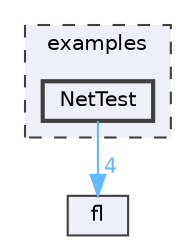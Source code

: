 digraph "/home/runner/work/FastLED/FastLED/examples/NetTest"
{
 // INTERACTIVE_SVG=YES
 // LATEX_PDF_SIZE
  bgcolor="transparent";
  edge [fontname=Helvetica,fontsize=10,labelfontname=Helvetica,labelfontsize=10];
  node [fontname=Helvetica,fontsize=10,shape=box,height=0.2,width=0.4];
  compound=true
  subgraph clusterdir_d28a4824dc47e487b107a5db32ef43c4 {
    graph [ bgcolor="#edf0f7", pencolor="grey25", label="examples", fontname=Helvetica,fontsize=10 style="filled,dashed", URL="dir_d28a4824dc47e487b107a5db32ef43c4.html",tooltip=""]
  dir_3216768c000eb6a02d8eb3ad785affc6 [label="NetTest", fillcolor="#edf0f7", color="grey25", style="filled,bold", URL="dir_3216768c000eb6a02d8eb3ad785affc6.html",tooltip=""];
  }
  dir_4d1829fa9bd13d7db71e765b2707b248 [label="fl", fillcolor="#edf0f7", color="grey25", style="filled", URL="dir_4d1829fa9bd13d7db71e765b2707b248.html",tooltip=""];
  dir_3216768c000eb6a02d8eb3ad785affc6->dir_4d1829fa9bd13d7db71e765b2707b248 [headlabel="4", labeldistance=1.5 headhref="dir_000071_000042.html" href="dir_000071_000042.html" color="steelblue1" fontcolor="steelblue1"];
}
